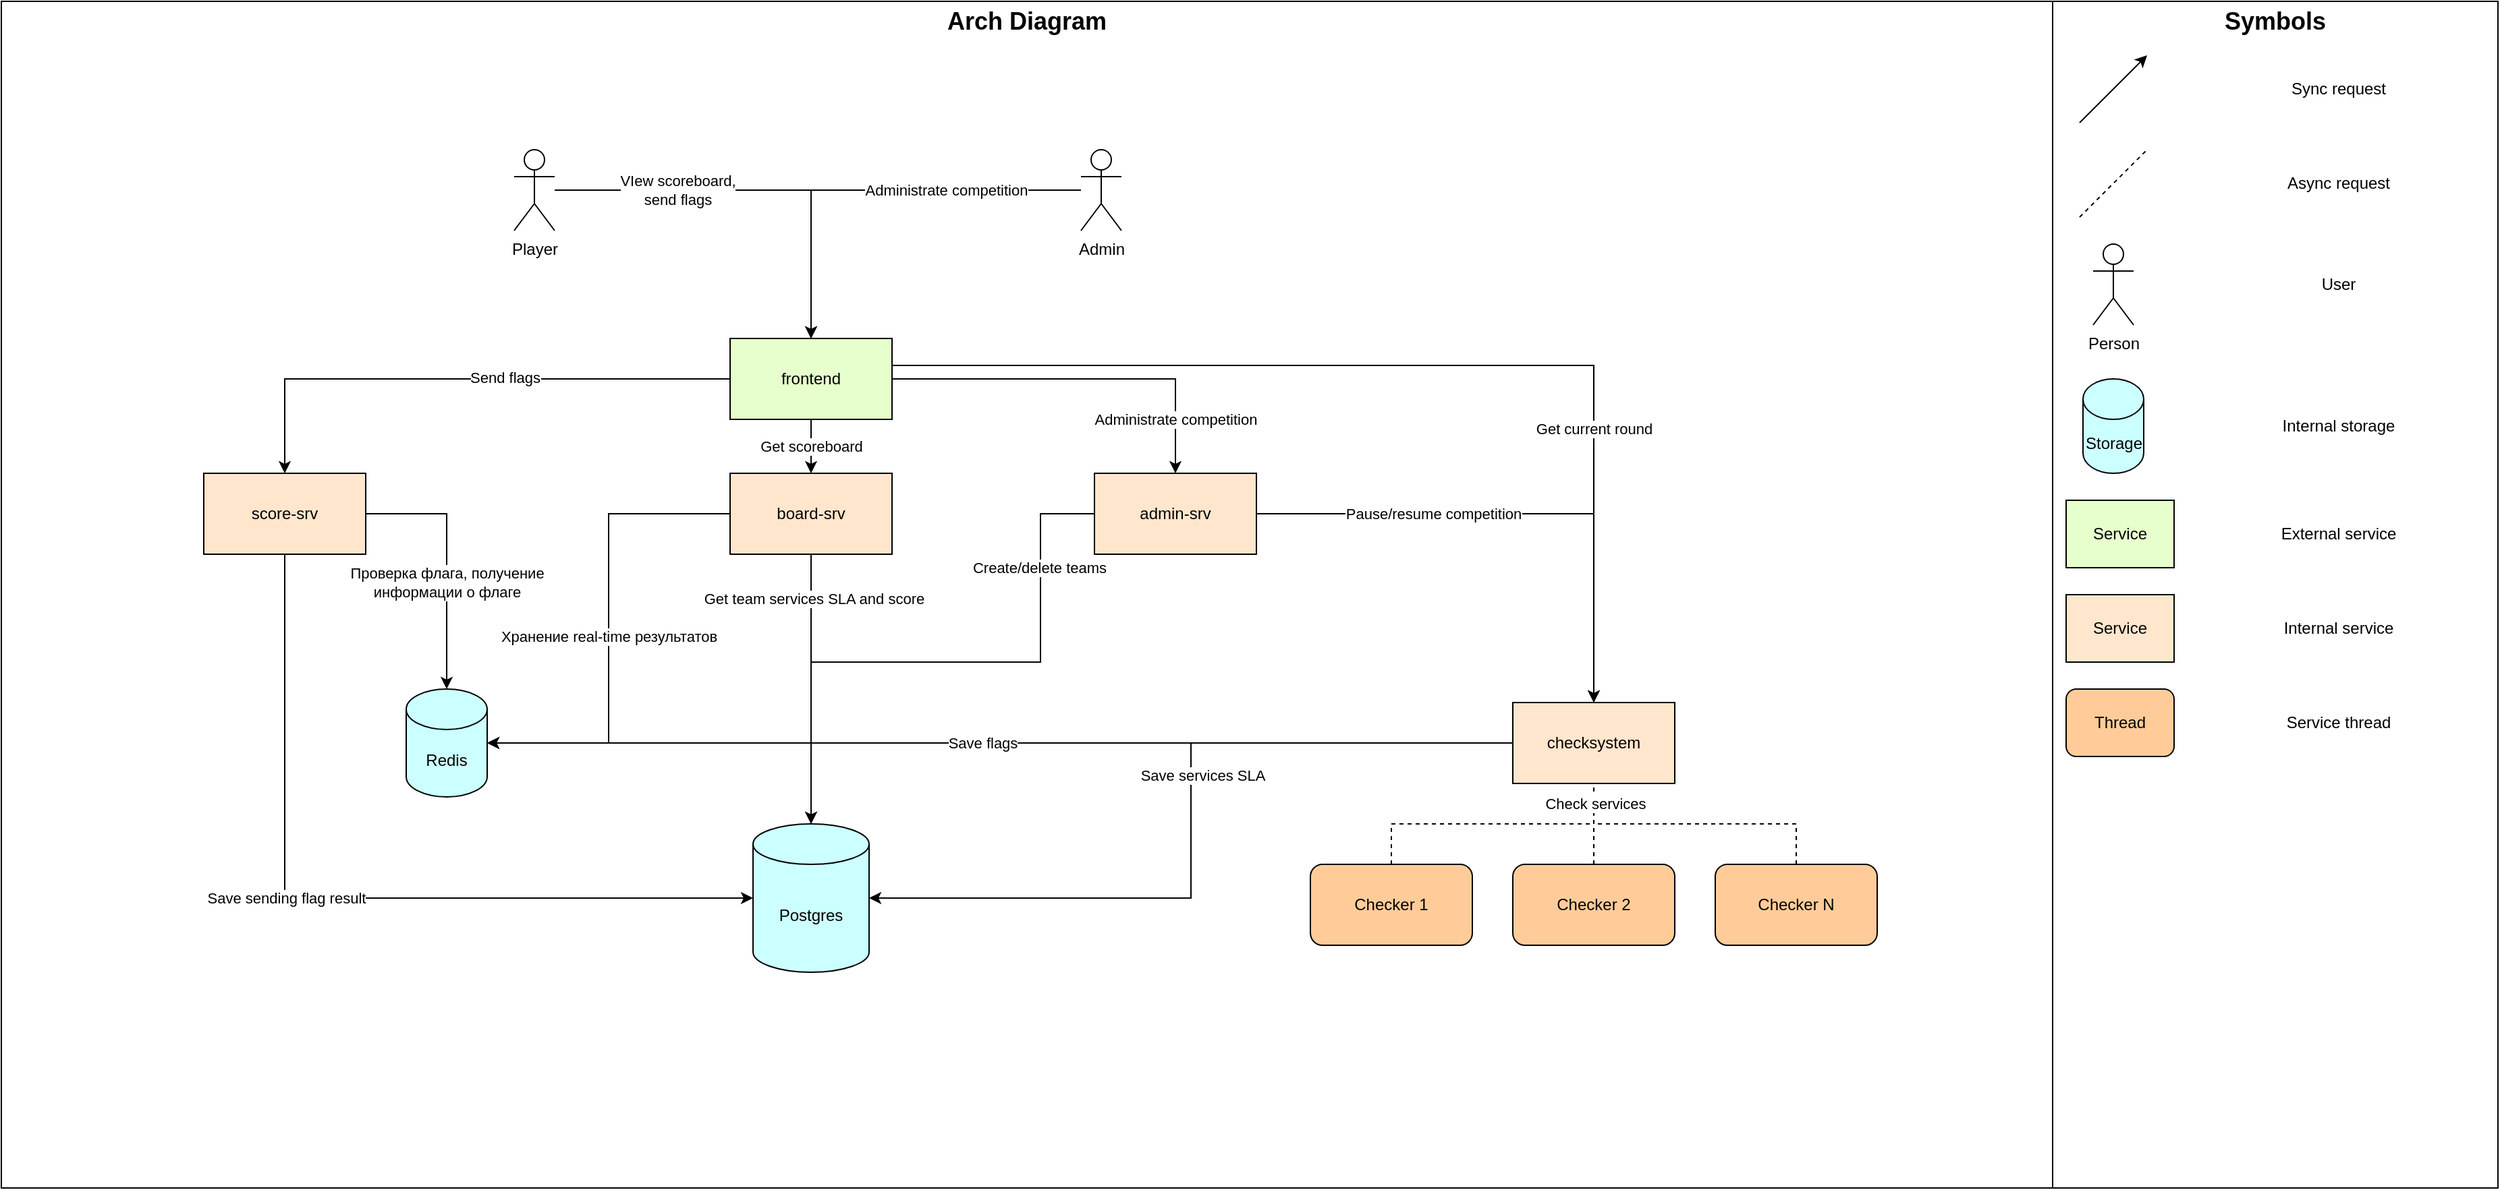 <mxfile version="28.2.0">
  <diagram name="Страница — 1" id="Ni9d62_GUsq3itfJfj9p">
    <mxGraphModel dx="2159" dy="2414" grid="1" gridSize="10" guides="1" tooltips="1" connect="1" arrows="1" fold="1" page="1" pageScale="1" pageWidth="827" pageHeight="1169" math="0" shadow="0">
      <root>
        <mxCell id="0" />
        <mxCell id="1" parent="0" />
        <mxCell id="X5GpdGxEKk11jWqyikx_-73" value="" style="rounded=0;whiteSpace=wrap;html=1;" parent="1" vertex="1">
          <mxGeometry x="40" y="-160" width="1850" height="880" as="geometry" />
        </mxCell>
        <mxCell id="X5GpdGxEKk11jWqyikx_-41" value="" style="rounded=0;whiteSpace=wrap;html=1;shadow=0;fillColor=none;" parent="1" vertex="1">
          <mxGeometry x="1560" y="-160" width="330" height="880" as="geometry" />
        </mxCell>
        <mxCell id="X5GpdGxEKk11jWqyikx_-40" value="" style="rounded=0;whiteSpace=wrap;html=1;shadow=0;fillColor=none;" parent="1" vertex="1">
          <mxGeometry x="40" y="-160" width="1520" height="880" as="geometry" />
        </mxCell>
        <mxCell id="X5GpdGxEKk11jWqyikx_-21" style="edgeStyle=orthogonalEdgeStyle;rounded=0;orthogonalLoop=1;jettySize=auto;html=1;" parent="1" source="NIi3v9Sl0Alt51TeYE1C-1" target="X5GpdGxEKk11jWqyikx_-19" edge="1">
          <mxGeometry relative="1" as="geometry" />
        </mxCell>
        <mxCell id="X5GpdGxEKk11jWqyikx_-24" value="Проверка флага, получение&lt;br&gt;информации о флаге" style="edgeLabel;html=1;align=center;verticalAlign=middle;resizable=0;points=[];" parent="X5GpdGxEKk11jWqyikx_-21" vertex="1" connectable="0">
          <mxGeometry x="-0.312" y="-1" relative="1" as="geometry">
            <mxPoint x="1" y="45" as="offset" />
          </mxGeometry>
        </mxCell>
        <mxCell id="NIi3v9Sl0Alt51TeYE1C-1" value="score-srv" style="rounded=0;whiteSpace=wrap;html=1;fillColor=#FFE6CC;" parent="1" vertex="1">
          <mxGeometry x="190" y="190" width="120" height="60" as="geometry" />
        </mxCell>
        <mxCell id="X5GpdGxEKk11jWqyikx_-25" style="edgeStyle=orthogonalEdgeStyle;rounded=0;orthogonalLoop=1;jettySize=auto;html=1;entryX=0.5;entryY=0;entryDx=0;entryDy=0;" parent="1" source="NIi3v9Sl0Alt51TeYE1C-2" target="NIi3v9Sl0Alt51TeYE1C-10" edge="1">
          <mxGeometry relative="1" as="geometry" />
        </mxCell>
        <mxCell id="X5GpdGxEKk11jWqyikx_-27" value="VIew scoreboard,&lt;br&gt;send flags" style="edgeLabel;html=1;align=center;verticalAlign=middle;resizable=0;points=[];" parent="X5GpdGxEKk11jWqyikx_-25" vertex="1" connectable="0">
          <mxGeometry x="-0.477" y="-1" relative="1" as="geometry">
            <mxPoint x="12" y="-1" as="offset" />
          </mxGeometry>
        </mxCell>
        <mxCell id="NIi3v9Sl0Alt51TeYE1C-2" value="Player" style="shape=umlActor;verticalLabelPosition=bottom;verticalAlign=top;html=1;outlineConnect=0;" parent="1" vertex="1">
          <mxGeometry x="420" y="-50" width="30" height="60" as="geometry" />
        </mxCell>
        <mxCell id="X5GpdGxEKk11jWqyikx_-26" style="edgeStyle=orthogonalEdgeStyle;rounded=0;orthogonalLoop=1;jettySize=auto;html=1;entryX=0.5;entryY=0;entryDx=0;entryDy=0;" parent="1" source="NIi3v9Sl0Alt51TeYE1C-3" target="NIi3v9Sl0Alt51TeYE1C-10" edge="1">
          <mxGeometry relative="1" as="geometry">
            <Array as="points">
              <mxPoint x="640" y="-20" />
            </Array>
          </mxGeometry>
        </mxCell>
        <mxCell id="X5GpdGxEKk11jWqyikx_-28" value="Administrate competition" style="edgeLabel;html=1;align=center;verticalAlign=middle;resizable=0;points=[];" parent="X5GpdGxEKk11jWqyikx_-26" vertex="1" connectable="0">
          <mxGeometry x="-0.451" y="1" relative="1" as="geometry">
            <mxPoint x="-15" y="-1" as="offset" />
          </mxGeometry>
        </mxCell>
        <mxCell id="NIi3v9Sl0Alt51TeYE1C-3" value="Admin" style="shape=umlActor;verticalLabelPosition=bottom;verticalAlign=top;html=1;outlineConnect=0;" parent="1" vertex="1">
          <mxGeometry x="840" y="-50" width="30" height="60" as="geometry" />
        </mxCell>
        <mxCell id="X5GpdGxEKk11jWqyikx_-1" value="" style="edgeStyle=orthogonalEdgeStyle;rounded=0;orthogonalLoop=1;jettySize=auto;html=1;" parent="1" source="NIi3v9Sl0Alt51TeYE1C-10" target="NIi3v9Sl0Alt51TeYE1C-1" edge="1">
          <mxGeometry relative="1" as="geometry" />
        </mxCell>
        <mxCell id="X5GpdGxEKk11jWqyikx_-2" value="Send flags" style="edgeLabel;html=1;align=center;verticalAlign=middle;resizable=0;points=[];" parent="X5GpdGxEKk11jWqyikx_-1" vertex="1" connectable="0">
          <mxGeometry x="-0.162" y="-1" relative="1" as="geometry">
            <mxPoint as="offset" />
          </mxGeometry>
        </mxCell>
        <mxCell id="X5GpdGxEKk11jWqyikx_-3" style="edgeStyle=orthogonalEdgeStyle;rounded=0;orthogonalLoop=1;jettySize=auto;html=1;entryX=0.5;entryY=0;entryDx=0;entryDy=0;" parent="1" source="NIi3v9Sl0Alt51TeYE1C-10" target="NIi3v9Sl0Alt51TeYE1C-19" edge="1">
          <mxGeometry relative="1" as="geometry">
            <mxPoint x="540" y="120" as="targetPoint" />
          </mxGeometry>
        </mxCell>
        <mxCell id="X5GpdGxEKk11jWqyikx_-4" value="Get scoreboard" style="edgeLabel;html=1;align=center;verticalAlign=middle;resizable=0;points=[];" parent="X5GpdGxEKk11jWqyikx_-3" vertex="1" connectable="0">
          <mxGeometry x="0.234" y="-1" relative="1" as="geometry">
            <mxPoint x="1" y="-5" as="offset" />
          </mxGeometry>
        </mxCell>
        <mxCell id="X5GpdGxEKk11jWqyikx_-5" style="edgeStyle=orthogonalEdgeStyle;rounded=0;orthogonalLoop=1;jettySize=auto;html=1;" parent="1" source="NIi3v9Sl0Alt51TeYE1C-10" target="NIi3v9Sl0Alt51TeYE1C-21" edge="1">
          <mxGeometry relative="1" as="geometry" />
        </mxCell>
        <mxCell id="X5GpdGxEKk11jWqyikx_-6" value="Administrate competition" style="edgeLabel;html=1;align=center;verticalAlign=middle;resizable=0;points=[];" parent="X5GpdGxEKk11jWqyikx_-5" vertex="1" connectable="0">
          <mxGeometry x="0.199" y="2" relative="1" as="geometry">
            <mxPoint x="42" y="32" as="offset" />
          </mxGeometry>
        </mxCell>
        <mxCell id="NIi3v9Sl0Alt51TeYE1C-10" value="frontend" style="rounded=0;whiteSpace=wrap;html=1;fillColor=#E6FFCC;" parent="1" vertex="1">
          <mxGeometry x="580" y="90" width="120" height="60" as="geometry" />
        </mxCell>
        <mxCell id="NIi3v9Sl0Alt51TeYE1C-18" value="Postgres" style="shape=cylinder3;whiteSpace=wrap;html=1;boundedLbl=1;backgroundOutline=1;size=15;fillColor=#CCFFFF;" parent="1" vertex="1">
          <mxGeometry x="597" y="450" width="86" height="110" as="geometry" />
        </mxCell>
        <mxCell id="NIi3v9Sl0Alt51TeYE1C-19" value="board-srv" style="rounded=0;whiteSpace=wrap;html=1;fillColor=#FFE6CC;" parent="1" vertex="1">
          <mxGeometry x="580" y="190" width="120" height="60" as="geometry" />
        </mxCell>
        <mxCell id="NIi3v9Sl0Alt51TeYE1C-27" style="edgeStyle=orthogonalEdgeStyle;rounded=0;orthogonalLoop=1;jettySize=auto;html=1;entryX=0.5;entryY=0;entryDx=0;entryDy=0;exitX=1;exitY=0.5;exitDx=0;exitDy=0;" parent="1" source="NIi3v9Sl0Alt51TeYE1C-21" target="NIi3v9Sl0Alt51TeYE1C-25" edge="1">
          <mxGeometry relative="1" as="geometry">
            <Array as="points">
              <mxPoint x="1220" y="220" />
            </Array>
          </mxGeometry>
        </mxCell>
        <mxCell id="NIi3v9Sl0Alt51TeYE1C-28" value="Pause/resume competition" style="edgeLabel;html=1;align=center;verticalAlign=middle;resizable=0;points=[];" parent="NIi3v9Sl0Alt51TeYE1C-27" vertex="1" connectable="0">
          <mxGeometry x="-0.075" y="-3" relative="1" as="geometry">
            <mxPoint x="-50" y="-3" as="offset" />
          </mxGeometry>
        </mxCell>
        <mxCell id="NIi3v9Sl0Alt51TeYE1C-21" value="admin-srv" style="rounded=0;whiteSpace=wrap;html=1;fillColor=#FFE6CC;" parent="1" vertex="1">
          <mxGeometry x="850" y="190" width="120" height="60" as="geometry" />
        </mxCell>
        <mxCell id="NIi3v9Sl0Alt51TeYE1C-25" value="checksystem" style="rounded=0;whiteSpace=wrap;html=1;fillColor=#FFE6CC;" parent="1" vertex="1">
          <mxGeometry x="1160" y="360" width="120" height="60" as="geometry" />
        </mxCell>
        <mxCell id="X5GpdGxEKk11jWqyikx_-7" style="edgeStyle=orthogonalEdgeStyle;rounded=0;orthogonalLoop=1;jettySize=auto;html=1;entryX=1;entryY=0.5;entryDx=0;entryDy=0;entryPerimeter=0;" parent="1" source="NIi3v9Sl0Alt51TeYE1C-25" target="NIi3v9Sl0Alt51TeYE1C-18" edge="1">
          <mxGeometry relative="1" as="geometry" />
        </mxCell>
        <mxCell id="X5GpdGxEKk11jWqyikx_-8" value="Save services SLA" style="edgeLabel;html=1;align=center;verticalAlign=middle;resizable=0;points=[];" parent="X5GpdGxEKk11jWqyikx_-7" vertex="1" connectable="0">
          <mxGeometry x="-0.231" y="2" relative="1" as="geometry">
            <mxPoint x="-3" y="22" as="offset" />
          </mxGeometry>
        </mxCell>
        <mxCell id="X5GpdGxEKk11jWqyikx_-9" style="edgeStyle=orthogonalEdgeStyle;rounded=0;orthogonalLoop=1;jettySize=auto;html=1;entryX=0.5;entryY=0;entryDx=0;entryDy=0;entryPerimeter=0;" parent="1" source="NIi3v9Sl0Alt51TeYE1C-19" target="NIi3v9Sl0Alt51TeYE1C-18" edge="1">
          <mxGeometry relative="1" as="geometry" />
        </mxCell>
        <mxCell id="X5GpdGxEKk11jWqyikx_-18" value="Get team services SLA and score" style="edgeLabel;html=1;align=center;verticalAlign=middle;resizable=0;points=[];" parent="X5GpdGxEKk11jWqyikx_-9" vertex="1" connectable="0">
          <mxGeometry x="-0.674" y="2" relative="1" as="geometry">
            <mxPoint as="offset" />
          </mxGeometry>
        </mxCell>
        <mxCell id="X5GpdGxEKk11jWqyikx_-11" value="Checker 1" style="rounded=1;whiteSpace=wrap;html=1;fillColor=#FFCC99;" parent="1" vertex="1">
          <mxGeometry x="1010" y="480" width="120" height="60" as="geometry" />
        </mxCell>
        <mxCell id="X5GpdGxEKk11jWqyikx_-12" value="Checker 2" style="rounded=1;whiteSpace=wrap;html=1;fillColor=#FFCC99;" parent="1" vertex="1">
          <mxGeometry x="1160" y="480" width="120" height="60" as="geometry" />
        </mxCell>
        <mxCell id="X5GpdGxEKk11jWqyikx_-16" style="edgeStyle=orthogonalEdgeStyle;rounded=0;orthogonalLoop=1;jettySize=auto;html=1;entryX=0;entryY=0.5;entryDx=0;entryDy=0;entryPerimeter=0;exitX=0.5;exitY=1;exitDx=0;exitDy=0;" parent="1" source="NIi3v9Sl0Alt51TeYE1C-1" target="NIi3v9Sl0Alt51TeYE1C-18" edge="1">
          <mxGeometry relative="1" as="geometry" />
        </mxCell>
        <mxCell id="X5GpdGxEKk11jWqyikx_-32" value="Save sending flag result" style="edgeLabel;html=1;align=center;verticalAlign=middle;resizable=0;points=[];" parent="X5GpdGxEKk11jWqyikx_-16" vertex="1" connectable="0">
          <mxGeometry x="-0.15" relative="1" as="geometry">
            <mxPoint as="offset" />
          </mxGeometry>
        </mxCell>
        <mxCell id="X5GpdGxEKk11jWqyikx_-17" style="edgeStyle=orthogonalEdgeStyle;rounded=0;orthogonalLoop=1;jettySize=auto;html=1;entryX=0.5;entryY=0;entryDx=0;entryDy=0;entryPerimeter=0;" parent="1" source="NIi3v9Sl0Alt51TeYE1C-21" target="NIi3v9Sl0Alt51TeYE1C-18" edge="1">
          <mxGeometry relative="1" as="geometry">
            <Array as="points">
              <mxPoint x="810" y="330" />
              <mxPoint x="640" y="330" />
            </Array>
          </mxGeometry>
        </mxCell>
        <mxCell id="X5GpdGxEKk11jWqyikx_-72" value="Create/delete teams" style="edgeLabel;html=1;align=center;verticalAlign=middle;resizable=0;points=[];" parent="X5GpdGxEKk11jWqyikx_-17" vertex="1" connectable="0">
          <mxGeometry x="-0.596" y="-1" relative="1" as="geometry">
            <mxPoint y="-9" as="offset" />
          </mxGeometry>
        </mxCell>
        <mxCell id="X5GpdGxEKk11jWqyikx_-19" value="Redis" style="shape=cylinder3;whiteSpace=wrap;html=1;boundedLbl=1;backgroundOutline=1;size=15;fillColor=#CCFFFF;" parent="1" vertex="1">
          <mxGeometry x="340" y="350" width="60" height="80" as="geometry" />
        </mxCell>
        <mxCell id="X5GpdGxEKk11jWqyikx_-22" style="edgeStyle=orthogonalEdgeStyle;rounded=0;orthogonalLoop=1;jettySize=auto;html=1;entryX=1;entryY=0.5;entryDx=0;entryDy=0;entryPerimeter=0;" parent="1" source="NIi3v9Sl0Alt51TeYE1C-25" target="X5GpdGxEKk11jWqyikx_-19" edge="1">
          <mxGeometry relative="1" as="geometry" />
        </mxCell>
        <mxCell id="X5GpdGxEKk11jWqyikx_-23" value="Save flags" style="edgeLabel;html=1;align=center;verticalAlign=middle;resizable=0;points=[];" parent="X5GpdGxEKk11jWqyikx_-22" vertex="1" connectable="0">
          <mxGeometry x="0.136" y="-2" relative="1" as="geometry">
            <mxPoint x="38" y="2" as="offset" />
          </mxGeometry>
        </mxCell>
        <mxCell id="X5GpdGxEKk11jWqyikx_-30" style="edgeStyle=orthogonalEdgeStyle;rounded=0;orthogonalLoop=1;jettySize=auto;html=1;entryX=1;entryY=0.5;entryDx=0;entryDy=0;entryPerimeter=0;" parent="1" source="NIi3v9Sl0Alt51TeYE1C-19" target="X5GpdGxEKk11jWqyikx_-19" edge="1">
          <mxGeometry relative="1" as="geometry">
            <Array as="points">
              <mxPoint x="490" y="220" />
              <mxPoint x="490" y="390" />
            </Array>
          </mxGeometry>
        </mxCell>
        <mxCell id="X5GpdGxEKk11jWqyikx_-31" value="Хранение real-time результатов" style="edgeLabel;html=1;align=center;verticalAlign=middle;resizable=0;points=[];" parent="X5GpdGxEKk11jWqyikx_-30" vertex="1" connectable="0">
          <mxGeometry x="-0.483" relative="1" as="geometry">
            <mxPoint y="90" as="offset" />
          </mxGeometry>
        </mxCell>
        <mxCell id="X5GpdGxEKk11jWqyikx_-33" value="Checker N" style="rounded=1;whiteSpace=wrap;html=1;fillColor=#FFCC99;" parent="1" vertex="1">
          <mxGeometry x="1310" y="480" width="120" height="60" as="geometry" />
        </mxCell>
        <mxCell id="X5GpdGxEKk11jWqyikx_-36" value="" style="endArrow=none;dashed=1;html=1;rounded=0;entryX=0.5;entryY=1;entryDx=0;entryDy=0;exitX=0.5;exitY=0;exitDx=0;exitDy=0;" parent="1" source="X5GpdGxEKk11jWqyikx_-12" target="NIi3v9Sl0Alt51TeYE1C-25" edge="1">
          <mxGeometry width="50" height="50" relative="1" as="geometry">
            <mxPoint x="1170" y="470" as="sourcePoint" />
            <mxPoint x="1220" y="420" as="targetPoint" />
          </mxGeometry>
        </mxCell>
        <mxCell id="X5GpdGxEKk11jWqyikx_-37" value="" style="endArrow=none;dashed=1;html=1;rounded=0;entryX=0.5;entryY=1;entryDx=0;entryDy=0;exitX=0.5;exitY=0;exitDx=0;exitDy=0;edgeStyle=orthogonalEdgeStyle;" parent="1" source="X5GpdGxEKk11jWqyikx_-11" target="NIi3v9Sl0Alt51TeYE1C-25" edge="1">
          <mxGeometry width="50" height="50" relative="1" as="geometry">
            <mxPoint x="830" y="510" as="sourcePoint" />
            <mxPoint x="880" y="460" as="targetPoint" />
          </mxGeometry>
        </mxCell>
        <mxCell id="X5GpdGxEKk11jWqyikx_-39" value="" style="endArrow=none;dashed=1;html=1;rounded=0;entryX=0.5;entryY=1;entryDx=0;entryDy=0;exitX=0.5;exitY=0;exitDx=0;exitDy=0;edgeStyle=orthogonalEdgeStyle;" parent="1" source="X5GpdGxEKk11jWqyikx_-33" target="NIi3v9Sl0Alt51TeYE1C-25" edge="1">
          <mxGeometry width="50" height="50" relative="1" as="geometry">
            <mxPoint x="1010" y="500" as="sourcePoint" />
            <mxPoint x="1060" y="450" as="targetPoint" />
          </mxGeometry>
        </mxCell>
        <mxCell id="X5GpdGxEKk11jWqyikx_-71" value="Check services" style="edgeLabel;html=1;align=center;verticalAlign=middle;resizable=0;points=[];" parent="X5GpdGxEKk11jWqyikx_-39" vertex="1" connectable="0">
          <mxGeometry x="0.862" relative="1" as="geometry">
            <mxPoint x="1" as="offset" />
          </mxGeometry>
        </mxCell>
        <mxCell id="X5GpdGxEKk11jWqyikx_-42" value="&lt;font style=&quot;font-size: 18px;&quot;&gt;&lt;b&gt;Arch Diagram&lt;/b&gt;&lt;/font&gt;" style="text;html=1;align=center;verticalAlign=middle;whiteSpace=wrap;rounded=0;" parent="1" vertex="1">
          <mxGeometry x="40" y="-160" width="1520" height="30" as="geometry" />
        </mxCell>
        <mxCell id="X5GpdGxEKk11jWqyikx_-43" value="&lt;b&gt;&lt;font style=&quot;font-size: 18px;&quot;&gt;Symbols&lt;/font&gt;&lt;/b&gt;" style="text;html=1;align=center;verticalAlign=middle;whiteSpace=wrap;rounded=0;" parent="1" vertex="1">
          <mxGeometry x="1560" y="-160" width="330" height="30" as="geometry" />
        </mxCell>
        <mxCell id="X5GpdGxEKk11jWqyikx_-44" value="" style="endArrow=classic;html=1;rounded=0;" parent="1" edge="1">
          <mxGeometry width="50" height="50" relative="1" as="geometry">
            <mxPoint x="1580" y="-70" as="sourcePoint" />
            <mxPoint x="1630" y="-120" as="targetPoint" />
          </mxGeometry>
        </mxCell>
        <mxCell id="X5GpdGxEKk11jWqyikx_-46" value="Sync request" style="text;html=1;align=center;verticalAlign=middle;whiteSpace=wrap;rounded=0;" parent="1" vertex="1">
          <mxGeometry x="1654" y="-110" width="236" height="30" as="geometry" />
        </mxCell>
        <mxCell id="X5GpdGxEKk11jWqyikx_-47" value="" style="endArrow=none;dashed=1;html=1;rounded=0;" parent="1" edge="1">
          <mxGeometry width="50" height="50" relative="1" as="geometry">
            <mxPoint x="1580" as="sourcePoint" />
            <mxPoint x="1630" y="-50" as="targetPoint" />
          </mxGeometry>
        </mxCell>
        <mxCell id="X5GpdGxEKk11jWqyikx_-48" value="Async request" style="text;html=1;align=center;verticalAlign=middle;whiteSpace=wrap;rounded=0;" parent="1" vertex="1">
          <mxGeometry x="1654" y="-40" width="236" height="30" as="geometry" />
        </mxCell>
        <mxCell id="X5GpdGxEKk11jWqyikx_-49" value="Person" style="shape=umlActor;verticalLabelPosition=bottom;verticalAlign=top;html=1;outlineConnect=0;" parent="1" vertex="1">
          <mxGeometry x="1590" y="20" width="30" height="60" as="geometry" />
        </mxCell>
        <mxCell id="X5GpdGxEKk11jWqyikx_-50" value="User" style="text;html=1;align=center;verticalAlign=middle;whiteSpace=wrap;rounded=0;" parent="1" vertex="1">
          <mxGeometry x="1654" y="35" width="236" height="30" as="geometry" />
        </mxCell>
        <mxCell id="X5GpdGxEKk11jWqyikx_-51" value="Storage" style="shape=cylinder3;whiteSpace=wrap;html=1;boundedLbl=1;backgroundOutline=1;size=15;fillColor=#CCFFFF;" parent="1" vertex="1">
          <mxGeometry x="1582.5" y="120" width="45" height="70" as="geometry" />
        </mxCell>
        <mxCell id="X5GpdGxEKk11jWqyikx_-52" value="Internal storage" style="text;html=1;align=center;verticalAlign=middle;whiteSpace=wrap;rounded=0;" parent="1" vertex="1">
          <mxGeometry x="1654" y="140" width="236" height="30" as="geometry" />
        </mxCell>
        <mxCell id="X5GpdGxEKk11jWqyikx_-63" value="Service" style="rounded=0;whiteSpace=wrap;html=1;fillColor=#E6FFCC;" parent="1" vertex="1">
          <mxGeometry x="1570" y="210" width="80" height="50" as="geometry" />
        </mxCell>
        <mxCell id="X5GpdGxEKk11jWqyikx_-64" value="External service" style="text;html=1;align=center;verticalAlign=middle;whiteSpace=wrap;rounded=0;" parent="1" vertex="1">
          <mxGeometry x="1654" y="220" width="236" height="30" as="geometry" />
        </mxCell>
        <mxCell id="X5GpdGxEKk11jWqyikx_-67" value="Service" style="rounded=0;whiteSpace=wrap;html=1;fillColor=#FFE6CC;" parent="1" vertex="1">
          <mxGeometry x="1570" y="280" width="80" height="50" as="geometry" />
        </mxCell>
        <mxCell id="X5GpdGxEKk11jWqyikx_-68" value="Internal service" style="text;html=1;align=center;verticalAlign=middle;whiteSpace=wrap;rounded=0;" parent="1" vertex="1">
          <mxGeometry x="1654" y="290" width="236" height="30" as="geometry" />
        </mxCell>
        <mxCell id="X5GpdGxEKk11jWqyikx_-69" value="Thread" style="rounded=1;whiteSpace=wrap;html=1;fillColor=#FFCC99;" parent="1" vertex="1">
          <mxGeometry x="1570" y="350" width="80" height="50" as="geometry" />
        </mxCell>
        <mxCell id="X5GpdGxEKk11jWqyikx_-70" value="Service thread" style="text;html=1;align=center;verticalAlign=middle;whiteSpace=wrap;rounded=0;" parent="1" vertex="1">
          <mxGeometry x="1654" y="360" width="236" height="30" as="geometry" />
        </mxCell>
        <mxCell id="1bECHF4V8UaTJ3yHC53t-1" value="" style="endArrow=classic;html=1;rounded=0;entryX=0.5;entryY=0;entryDx=0;entryDy=0;" edge="1" parent="1">
          <mxGeometry width="50" height="50" relative="1" as="geometry">
            <mxPoint x="700" y="110" as="sourcePoint" />
            <mxPoint x="1220" y="360" as="targetPoint" />
            <Array as="points">
              <mxPoint x="960" y="110" />
              <mxPoint x="1220" y="110" />
            </Array>
          </mxGeometry>
        </mxCell>
        <mxCell id="1bECHF4V8UaTJ3yHC53t-2" value="Get current round" style="edgeLabel;html=1;align=center;verticalAlign=middle;resizable=0;points=[];" vertex="1" connectable="0" parent="1bECHF4V8UaTJ3yHC53t-1">
          <mxGeometry x="0.473" relative="1" as="geometry">
            <mxPoint as="offset" />
          </mxGeometry>
        </mxCell>
      </root>
    </mxGraphModel>
  </diagram>
</mxfile>
